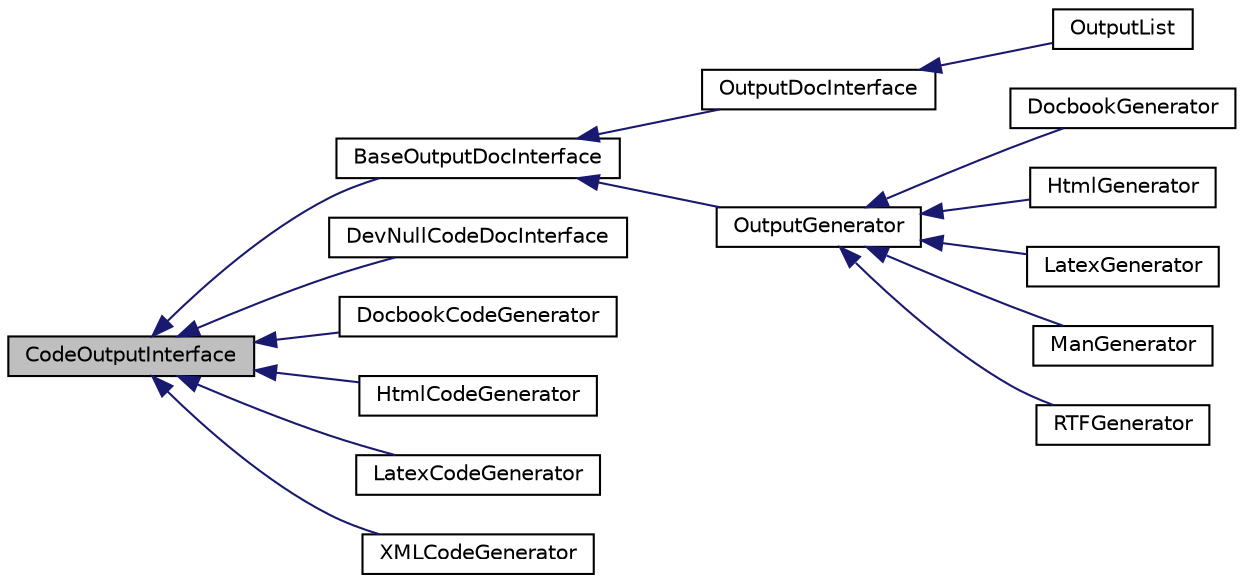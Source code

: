 digraph "CodeOutputInterface"
{
 // INTERACTIVE_SVG=YES
 // LATEX_PDF_SIZE
  edge [fontname="Helvetica",fontsize="10",labelfontname="Helvetica",labelfontsize="10"];
  node [fontname="Helvetica",fontsize="10",shape=record];
  rankdir="LR";
  Node1 [label="CodeOutputInterface",height=0.2,width=0.4,color="black", fillcolor="grey75", style="filled", fontcolor="black",tooltip="Output interface for code parser."];
  Node1 -> Node2 [dir="back",color="midnightblue",fontsize="10",style="solid",fontname="Helvetica"];
  Node2 [label="BaseOutputDocInterface",height=0.2,width=0.4,color="black", fillcolor="white", style="filled",URL="$df/d27/class_base_output_doc_interface.html",tooltip="Base Interface used for generating output outside of the comment blocks."];
  Node2 -> Node3 [dir="back",color="midnightblue",fontsize="10",style="solid",fontname="Helvetica"];
  Node3 [label="OutputDocInterface",height=0.2,width=0.4,color="black", fillcolor="white", style="filled",URL="$d2/d1a/class_output_doc_interface.html",tooltip="Interface used for generating documentation."];
  Node3 -> Node4 [dir="back",color="midnightblue",fontsize="10",style="solid",fontname="Helvetica"];
  Node4 [label="OutputList",height=0.2,width=0.4,color="black", fillcolor="white", style="filled",URL="$df/dc8/class_output_list.html",tooltip="Class representing a list of output generators that are written to in parallel."];
  Node2 -> Node5 [dir="back",color="midnightblue",fontsize="10",style="solid",fontname="Helvetica"];
  Node5 [label="OutputGenerator",height=0.2,width=0.4,color="black", fillcolor="white", style="filled",URL="$d3/d8e/class_output_generator.html",tooltip="Abstract output generator."];
  Node5 -> Node6 [dir="back",color="midnightblue",fontsize="10",style="solid",fontname="Helvetica"];
  Node6 [label="DocbookGenerator",height=0.2,width=0.4,color="black", fillcolor="white", style="filled",URL="$d1/d72/class_docbook_generator.html",tooltip=" "];
  Node5 -> Node7 [dir="back",color="midnightblue",fontsize="10",style="solid",fontname="Helvetica"];
  Node7 [label="HtmlGenerator",height=0.2,width=0.4,color="black", fillcolor="white", style="filled",URL="$d7/d41/class_html_generator.html",tooltip="Generator for HTML output"];
  Node5 -> Node8 [dir="back",color="midnightblue",fontsize="10",style="solid",fontname="Helvetica"];
  Node8 [label="LatexGenerator",height=0.2,width=0.4,color="black", fillcolor="white", style="filled",URL="$d3/d77/class_latex_generator.html",tooltip="Generator for LaTeX output."];
  Node5 -> Node9 [dir="back",color="midnightblue",fontsize="10",style="solid",fontname="Helvetica"];
  Node9 [label="ManGenerator",height=0.2,width=0.4,color="black", fillcolor="white", style="filled",URL="$de/da5/class_man_generator.html",tooltip="Generator for Man page output."];
  Node5 -> Node10 [dir="back",color="midnightblue",fontsize="10",style="solid",fontname="Helvetica"];
  Node10 [label="RTFGenerator",height=0.2,width=0.4,color="black", fillcolor="white", style="filled",URL="$d0/da4/class_r_t_f_generator.html",tooltip="Generator for RTF output."];
  Node1 -> Node11 [dir="back",color="midnightblue",fontsize="10",style="solid",fontname="Helvetica"];
  Node11 [label="DevNullCodeDocInterface",height=0.2,width=0.4,color="black", fillcolor="white", style="filled",URL="$dd/d8a/class_dev_null_code_doc_interface.html",tooltip="Class implementing CodeOutputInterface by throwing away everything."];
  Node1 -> Node12 [dir="back",color="midnightblue",fontsize="10",style="solid",fontname="Helvetica"];
  Node12 [label="DocbookCodeGenerator",height=0.2,width=0.4,color="black", fillcolor="white", style="filled",URL="$d7/d80/class_docbook_code_generator.html",tooltip=" "];
  Node1 -> Node13 [dir="back",color="midnightblue",fontsize="10",style="solid",fontname="Helvetica"];
  Node13 [label="HtmlCodeGenerator",height=0.2,width=0.4,color="black", fillcolor="white", style="filled",URL="$da/db6/class_html_code_generator.html",tooltip=" "];
  Node1 -> Node14 [dir="back",color="midnightblue",fontsize="10",style="solid",fontname="Helvetica"];
  Node14 [label="LatexCodeGenerator",height=0.2,width=0.4,color="black", fillcolor="white", style="filled",URL="$d0/d37/class_latex_code_generator.html",tooltip=" "];
  Node1 -> Node15 [dir="back",color="midnightblue",fontsize="10",style="solid",fontname="Helvetica"];
  Node15 [label="XMLCodeGenerator",height=0.2,width=0.4,color="black", fillcolor="white", style="filled",URL="$dd/d66/class_x_m_l_code_generator.html",tooltip=" "];
}
